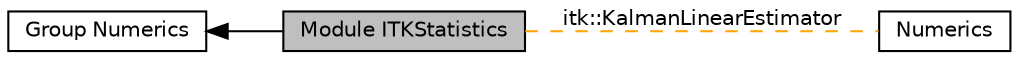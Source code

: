 digraph "Module ITKStatistics"
{
  edge [fontname="Helvetica",fontsize="10",labelfontname="Helvetica",labelfontsize="10"];
  node [fontname="Helvetica",fontsize="10",shape=box];
  rankdir=LR;
  Node2 [label="Group Numerics",height=0.2,width=0.4,color="black", fillcolor="white", style="filled",URL="$group__Group-Numerics.html",tooltip=" "];
  Node1 [label="Module ITKStatistics",height=0.2,width=0.4,color="black", fillcolor="grey75", style="filled", fontcolor="black",tooltip=" "];
  Node3 [label="Numerics",height=0.2,width=0.4,color="black", fillcolor="white", style="filled",URL="$group__Numerics.html",tooltip=" "];
  Node2->Node1 [shape=plaintext, dir="back", style="solid"];
  Node1->Node3 [shape=plaintext, label="itk::KalmanLinearEstimator", color="orange", dir="none", style="dashed"];
}

